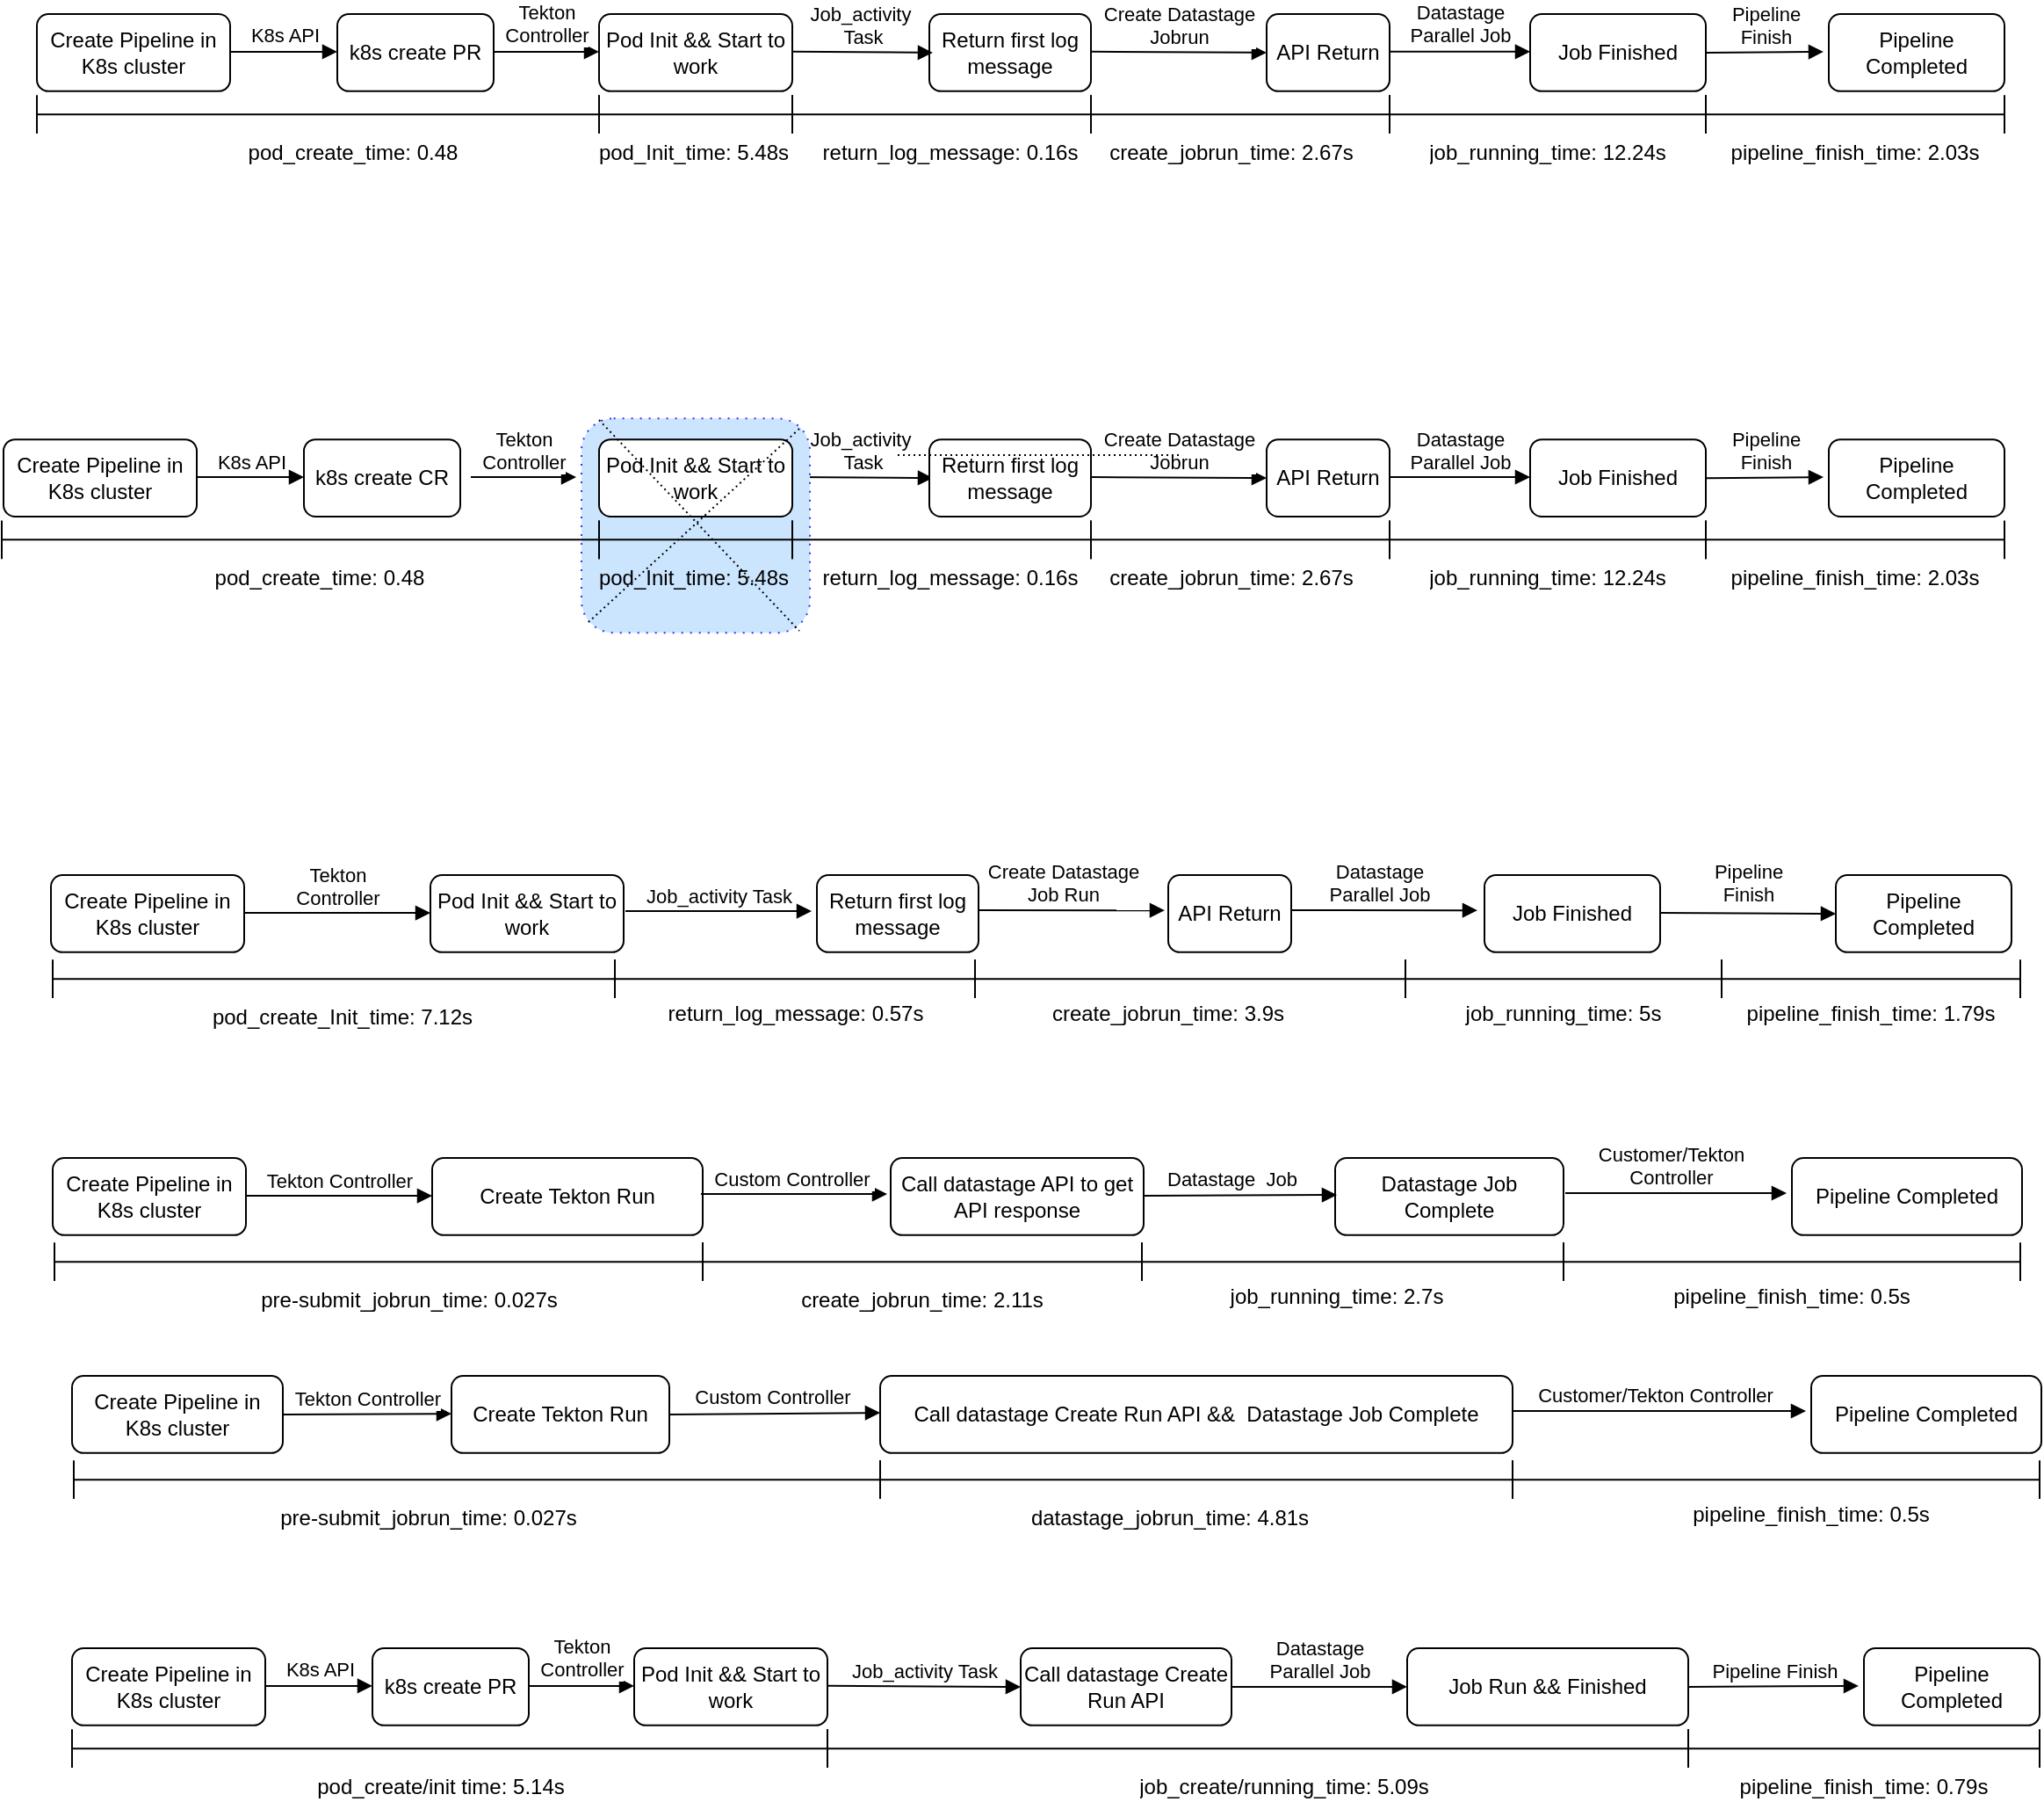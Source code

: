 <mxfile version="14.5.3" type="github">
  <diagram id="yO9rxZS0QujHqkD119FA" name="Page-1">
    <mxGraphModel dx="1232" dy="513" grid="1" gridSize="10" guides="1" tooltips="1" connect="1" arrows="1" fold="1" page="1" pageScale="1" pageWidth="850" pageHeight="1100" math="0" shadow="0">
      <root>
        <mxCell id="0" />
        <mxCell id="1" parent="0" />
        <UserObject label="" placeholders="1" id="Q3m1vbudKN13Dh4uj_BR-216">
          <mxCell style="text;html=1;strokeColor=none;fillColor=none;align=center;verticalAlign=middle;whiteSpace=wrap;overflow=hidden;movable=0;resizable=0;rotatable=0;deletable=0;editable=0;connectable=0;container=1;" parent="1" vertex="1">
            <mxGeometry x="164" y="266.098" width="160" height="20" as="geometry">
              <mxRectangle x="164" y="266.098" width="150" height="20" as="alternateBounds" />
            </mxGeometry>
          </mxCell>
        </UserObject>
        <UserObject label="" placeholders="1" id="Q3m1vbudKN13Dh4uj_BR-256">
          <mxCell style="text;html=1;strokeColor=none;fillColor=none;align=center;verticalAlign=middle;whiteSpace=wrap;overflow=hidden;movable=0;resizable=0;rotatable=0;deletable=0;editable=0;connectable=0;container=1;" parent="1" vertex="1" collapsed="1">
            <mxGeometry x="174" y="276.098" width="150" height="20" as="geometry">
              <mxRectangle x="174" y="276.098" width="160" height="20" as="alternateBounds" />
            </mxGeometry>
          </mxCell>
        </UserObject>
        <mxCell id="Q3m1vbudKN13Dh4uj_BR-260" value="" style="group" parent="1" vertex="1" connectable="0">
          <mxGeometry x="30" y="90" width="1120" height="90" as="geometry" />
        </mxCell>
        <mxCell id="Q3m1vbudKN13Dh4uj_BR-1" value="Create Pipeline in K8s cluster" style="rounded=1;whiteSpace=wrap;html=1;container=0;" parent="Q3m1vbudKN13Dh4uj_BR-260" vertex="1">
          <mxGeometry width="110" height="43.902" as="geometry" />
        </mxCell>
        <mxCell id="Q3m1vbudKN13Dh4uj_BR-3" value="Return first log message" style="rounded=1;whiteSpace=wrap;html=1;container=0;" parent="Q3m1vbudKN13Dh4uj_BR-260" vertex="1">
          <mxGeometry x="508" width="92" height="43.902" as="geometry" />
        </mxCell>
        <mxCell id="Q3m1vbudKN13Dh4uj_BR-4" value="Pod Init &amp;amp;&amp;amp; Start to work" style="rounded=1;whiteSpace=wrap;html=1;container=0;" parent="Q3m1vbudKN13Dh4uj_BR-260" vertex="1">
          <mxGeometry x="320" width="110" height="43.9" as="geometry" />
        </mxCell>
        <mxCell id="Q3m1vbudKN13Dh4uj_BR-5" value="k8s create PR" style="rounded=1;whiteSpace=wrap;html=1;container=0;" parent="Q3m1vbudKN13Dh4uj_BR-260" vertex="1">
          <mxGeometry x="171" width="89" height="43.902" as="geometry" />
        </mxCell>
        <mxCell id="Q3m1vbudKN13Dh4uj_BR-23" value="API Return" style="rounded=1;whiteSpace=wrap;html=1;container=0;" parent="Q3m1vbudKN13Dh4uj_BR-260" vertex="1">
          <mxGeometry x="700" width="70" height="43.902" as="geometry" />
        </mxCell>
        <mxCell id="Q3m1vbudKN13Dh4uj_BR-205" value="Job Finished" style="rounded=1;whiteSpace=wrap;html=1;container=0;" parent="Q3m1vbudKN13Dh4uj_BR-260" vertex="1">
          <mxGeometry x="850" width="100" height="43.9" as="geometry" />
        </mxCell>
        <mxCell id="Q3m1vbudKN13Dh4uj_BR-237" value="K8s API" style="html=1;verticalAlign=bottom;endArrow=block;" parent="Q3m1vbudKN13Dh4uj_BR-260" edge="1">
          <mxGeometry y="0.6" width="80" as="geometry">
            <mxPoint x="110" y="21.454" as="sourcePoint" />
            <mxPoint x="171" y="21.454" as="targetPoint" />
          </mxGeometry>
        </mxCell>
        <mxCell id="Q3m1vbudKN13Dh4uj_BR-238" value="&lt;div&gt;Tekton &lt;br&gt;&lt;/div&gt;&lt;div&gt;Controller&lt;/div&gt;" style="html=1;verticalAlign=bottom;endArrow=block;" parent="Q3m1vbudKN13Dh4uj_BR-260" edge="1">
          <mxGeometry y="-0.5" width="80" as="geometry">
            <mxPoint x="260" y="21.451" as="sourcePoint" />
            <mxPoint x="320" y="21.451" as="targetPoint" />
          </mxGeometry>
        </mxCell>
        <mxCell id="Q3m1vbudKN13Dh4uj_BR-239" value="&lt;div&gt;Datastage &lt;br&gt;&lt;/div&gt;&lt;div&gt;Parallel Job&lt;br&gt;&lt;/div&gt;" style="html=1;verticalAlign=bottom;endArrow=block;" parent="Q3m1vbudKN13Dh4uj_BR-260" edge="1">
          <mxGeometry x="30" width="80" as="geometry">
            <mxPoint x="770" y="21.402" as="sourcePoint" />
            <mxPoint x="850" y="21.402" as="targetPoint" />
          </mxGeometry>
        </mxCell>
        <mxCell id="Q3m1vbudKN13Dh4uj_BR-240" value="&lt;div&gt;Create Datastage&lt;/div&gt;&lt;div&gt;Jobrun&lt;br&gt;&lt;/div&gt;" style="html=1;verticalAlign=bottom;endArrow=block;entryX=0;entryY=0.5;entryDx=0;entryDy=0;" parent="Q3m1vbudKN13Dh4uj_BR-260" target="Q3m1vbudKN13Dh4uj_BR-23" edge="1">
          <mxGeometry x="30" width="80" as="geometry">
            <mxPoint x="600" y="21.402" as="sourcePoint" />
            <mxPoint x="690" y="21.402" as="targetPoint" />
          </mxGeometry>
        </mxCell>
        <mxCell id="Q3m1vbudKN13Dh4uj_BR-241" value="&lt;div&gt;Job_activity&amp;nbsp; &lt;br&gt;&lt;/div&gt;&lt;div&gt;Task&lt;/div&gt;" style="html=1;verticalAlign=bottom;endArrow=block;" parent="Q3m1vbudKN13Dh4uj_BR-260" edge="1">
          <mxGeometry x="30" width="80" as="geometry">
            <mxPoint x="430" y="21.402" as="sourcePoint" />
            <mxPoint x="510" y="21.951" as="targetPoint" />
          </mxGeometry>
        </mxCell>
        <mxCell id="Q3m1vbudKN13Dh4uj_BR-250" value="Pipeline Completed" style="rounded=1;whiteSpace=wrap;html=1;container=0;" parent="Q3m1vbudKN13Dh4uj_BR-260" vertex="1">
          <mxGeometry x="1020" width="100" height="43.9" as="geometry" />
        </mxCell>
        <mxCell id="Q3m1vbudKN13Dh4uj_BR-251" value="" style="shape=crossbar;whiteSpace=wrap;html=1;rounded=1;container=0;" parent="Q3m1vbudKN13Dh4uj_BR-260" vertex="1">
          <mxGeometry x="950" y="46.1" width="170" height="21.95" as="geometry" />
        </mxCell>
        <mxCell id="Q3m1vbudKN13Dh4uj_BR-252" value="&lt;div&gt;Pipeline &lt;br&gt;&lt;/div&gt;&lt;div&gt;Finish&lt;/div&gt;" style="html=1;verticalAlign=bottom;endArrow=block;" parent="Q3m1vbudKN13Dh4uj_BR-260" edge="1">
          <mxGeometry x="-80" y="0.05" width="80" as="geometry">
            <mxPoint x="950" y="22.001" as="sourcePoint" />
            <mxPoint x="1017" y="21.452" as="targetPoint" />
          </mxGeometry>
        </mxCell>
        <UserObject label="pipeline_finish_time: 2.03s" placeholders="1" id="Q3m1vbudKN13Dh4uj_BR-253">
          <mxCell style="text;html=1;strokeColor=none;fillColor=none;align=center;verticalAlign=middle;whiteSpace=wrap;overflow=hidden;container=0;" parent="Q3m1vbudKN13Dh4uj_BR-260" vertex="1">
            <mxGeometry x="950" y="68.05" width="170" height="21.95" as="geometry" />
          </mxCell>
        </UserObject>
        <UserObject label="return_log_message: 0.16s" placeholders="1" id="Q3m1vbudKN13Dh4uj_BR-218">
          <mxCell style="text;html=1;strokeColor=none;fillColor=none;align=center;verticalAlign=middle;whiteSpace=wrap;overflow=hidden;container=0;" parent="Q3m1vbudKN13Dh4uj_BR-260" vertex="1">
            <mxGeometry x="440" y="68.049" width="160" height="21.951" as="geometry" />
          </mxCell>
        </UserObject>
        <UserObject label="create_jobrun_time: 2.67s" placeholders="1" id="Q3m1vbudKN13Dh4uj_BR-220">
          <mxCell style="text;html=1;strokeColor=none;fillColor=none;align=center;verticalAlign=middle;whiteSpace=wrap;overflow=hidden;container=0;" parent="Q3m1vbudKN13Dh4uj_BR-260" vertex="1">
            <mxGeometry x="600" y="68.049" width="160" height="21.951" as="geometry" />
          </mxCell>
        </UserObject>
        <UserObject label="job_running_time: 12.24s" placeholders="1" id="Q3m1vbudKN13Dh4uj_BR-222">
          <mxCell style="text;html=1;strokeColor=none;fillColor=none;align=center;verticalAlign=middle;whiteSpace=wrap;overflow=hidden;container=0;" parent="Q3m1vbudKN13Dh4uj_BR-260" vertex="1">
            <mxGeometry x="780" y="68.049" width="160" height="21.951" as="geometry" />
          </mxCell>
        </UserObject>
        <mxCell id="Q3m1vbudKN13Dh4uj_BR-226" value="" style="shape=crossbar;whiteSpace=wrap;html=1;rounded=1;container=0;" parent="Q3m1vbudKN13Dh4uj_BR-260" vertex="1">
          <mxGeometry y="46.1" width="320" height="21.95" as="geometry" />
        </mxCell>
        <mxCell id="Q3m1vbudKN13Dh4uj_BR-228" value="" style="shape=crossbar;whiteSpace=wrap;html=1;rounded=1;container=0;" parent="Q3m1vbudKN13Dh4uj_BR-260" vertex="1">
          <mxGeometry x="430" y="46.098" width="170" height="21.951" as="geometry" />
        </mxCell>
        <mxCell id="Q3m1vbudKN13Dh4uj_BR-229" value="" style="shape=crossbar;whiteSpace=wrap;html=1;rounded=1;container=0;" parent="Q3m1vbudKN13Dh4uj_BR-260" vertex="1">
          <mxGeometry x="600" y="46.098" width="170" height="21.951" as="geometry" />
        </mxCell>
        <mxCell id="Q3m1vbudKN13Dh4uj_BR-230" value="" style="shape=crossbar;whiteSpace=wrap;html=1;rounded=1;container=0;" parent="Q3m1vbudKN13Dh4uj_BR-260" vertex="1">
          <mxGeometry x="770" y="46.1" width="180" height="21.95" as="geometry" />
        </mxCell>
        <mxCell id="Q3m1vbudKN13Dh4uj_BR-247" value="" style="shape=crossbar;whiteSpace=wrap;html=1;rounded=1;container=0;" parent="Q3m1vbudKN13Dh4uj_BR-260" vertex="1">
          <mxGeometry x="320" y="46.1" width="110" height="21.95" as="geometry" />
        </mxCell>
        <UserObject label="pod_Init_time: 5.48s " placeholders="1" id="Q3m1vbudKN13Dh4uj_BR-249">
          <mxCell style="text;html=1;strokeColor=none;fillColor=none;align=center;verticalAlign=middle;whiteSpace=wrap;overflow=hidden;container=0;" parent="Q3m1vbudKN13Dh4uj_BR-260" vertex="1">
            <mxGeometry x="294" y="68.049" width="160" height="21.951" as="geometry" />
          </mxCell>
        </UserObject>
        <UserObject label="pod_create_time: 0.48" placeholders="1" id="Q3m1vbudKN13Dh4uj_BR-257">
          <mxCell style="text;html=1;strokeColor=none;fillColor=none;align=center;verticalAlign=middle;whiteSpace=wrap;overflow=hidden;container=0;" parent="Q3m1vbudKN13Dh4uj_BR-260" vertex="1">
            <mxGeometry x="100" y="68.049" width="160" height="21.951" as="geometry" />
          </mxCell>
        </UserObject>
        <mxCell id="YouJIXl2ew_woKFWisE6-27" value="" style="group" parent="1" vertex="1" connectable="0">
          <mxGeometry x="38" y="580" width="1121" height="92" as="geometry" />
        </mxCell>
        <mxCell id="YouJIXl2ew_woKFWisE6-1" value="Create Pipeline in K8s cluster" style="rounded=1;whiteSpace=wrap;html=1;container=0;" parent="YouJIXl2ew_woKFWisE6-27" vertex="1">
          <mxGeometry width="110" height="43.902" as="geometry" />
        </mxCell>
        <mxCell id="YouJIXl2ew_woKFWisE6-2" value="Pod Init &amp;amp;&amp;amp; Start to work" style="rounded=1;whiteSpace=wrap;html=1;container=0;" parent="YouJIXl2ew_woKFWisE6-27" vertex="1">
          <mxGeometry x="216" width="110" height="43.9" as="geometry" />
        </mxCell>
        <mxCell id="YouJIXl2ew_woKFWisE6-3" value="Return first log message" style="rounded=1;whiteSpace=wrap;html=1;container=0;" parent="YouJIXl2ew_woKFWisE6-27" vertex="1">
          <mxGeometry x="436" width="92" height="43.902" as="geometry" />
        </mxCell>
        <mxCell id="YouJIXl2ew_woKFWisE6-4" value="API Return" style="rounded=1;whiteSpace=wrap;html=1;container=0;" parent="YouJIXl2ew_woKFWisE6-27" vertex="1">
          <mxGeometry x="636" width="70" height="43.902" as="geometry" />
        </mxCell>
        <mxCell id="YouJIXl2ew_woKFWisE6-5" value="Job Finished" style="rounded=1;whiteSpace=wrap;html=1;container=0;" parent="YouJIXl2ew_woKFWisE6-27" vertex="1">
          <mxGeometry x="816" width="100" height="43.9" as="geometry" />
        </mxCell>
        <mxCell id="YouJIXl2ew_woKFWisE6-6" value="Pipeline Completed" style="rounded=1;whiteSpace=wrap;html=1;container=0;" parent="YouJIXl2ew_woKFWisE6-27" vertex="1">
          <mxGeometry x="1016" width="100" height="43.9" as="geometry" />
        </mxCell>
        <mxCell id="YouJIXl2ew_woKFWisE6-7" value="&lt;div&gt;Tekton &lt;br&gt;&lt;/div&gt;&lt;div&gt;Controller&lt;/div&gt;" style="html=1;verticalAlign=bottom;endArrow=block;" parent="YouJIXl2ew_woKFWisE6-27" edge="1">
          <mxGeometry x="-180" y="-90.5" width="80" as="geometry">
            <mxPoint x="110" y="21.451" as="sourcePoint" />
            <mxPoint x="216" y="21.55" as="targetPoint" />
          </mxGeometry>
        </mxCell>
        <mxCell id="YouJIXl2ew_woKFWisE6-8" value="Job_activity Task" style="html=1;verticalAlign=bottom;endArrow=block;" parent="YouJIXl2ew_woKFWisE6-27" edge="1">
          <mxGeometry x="37" y="-91.5" width="80" as="geometry">
            <mxPoint x="327" y="20.451" as="sourcePoint" />
            <mxPoint x="433" y="20.55" as="targetPoint" />
          </mxGeometry>
        </mxCell>
        <mxCell id="YouJIXl2ew_woKFWisE6-9" value="&lt;div&gt;Create Datastage &lt;br&gt;&lt;/div&gt;&lt;div&gt;Job Run&lt;/div&gt;" style="html=1;verticalAlign=bottom;endArrow=block;" parent="YouJIXl2ew_woKFWisE6-27" edge="1">
          <mxGeometry x="-54" y="-340" width="80" as="geometry">
            <mxPoint x="528" y="20.001" as="sourcePoint" />
            <mxPoint x="634" y="20.1" as="targetPoint" />
            <mxPoint x="-5" as="offset" />
          </mxGeometry>
        </mxCell>
        <mxCell id="YouJIXl2ew_woKFWisE6-10" value="&lt;div&gt;Datastage &lt;br&gt;&lt;/div&gt;&lt;div&gt;Parallel Job&lt;/div&gt;" style="html=1;verticalAlign=bottom;endArrow=block;" parent="YouJIXl2ew_woKFWisE6-27" edge="1">
          <mxGeometry x="-54" y="-340" width="80" as="geometry">
            <mxPoint x="706" y="20.001" as="sourcePoint" />
            <mxPoint x="812" y="20.1" as="targetPoint" />
            <mxPoint x="-3" as="offset" />
          </mxGeometry>
        </mxCell>
        <mxCell id="YouJIXl2ew_woKFWisE6-12" value="&lt;div&gt;Pipeline&lt;/div&gt;&lt;div&gt;Finish&lt;br&gt;&lt;/div&gt;" style="html=1;verticalAlign=bottom;endArrow=block;" parent="YouJIXl2ew_woKFWisE6-27" edge="1">
          <mxGeometry x="-54" y="-340" width="80" as="geometry">
            <mxPoint x="916" y="21.451" as="sourcePoint" />
            <mxPoint x="1016" y="22" as="targetPoint" />
            <mxPoint y="-2" as="offset" />
            <Array as="points" />
          </mxGeometry>
        </mxCell>
        <UserObject label="pipeline_finish_time: 1.79s" placeholders="1" id="YouJIXl2ew_woKFWisE6-13">
          <mxCell style="text;html=1;strokeColor=none;fillColor=none;align=center;verticalAlign=middle;whiteSpace=wrap;overflow=hidden;container=0;" parent="YouJIXl2ew_woKFWisE6-27" vertex="1">
            <mxGeometry x="951" y="68.05" width="170" height="21.95" as="geometry" />
          </mxCell>
        </UserObject>
        <UserObject label="return_log_message: 0.57s" placeholders="1" id="YouJIXl2ew_woKFWisE6-14">
          <mxCell style="text;html=1;strokeColor=none;fillColor=none;align=center;verticalAlign=middle;whiteSpace=wrap;overflow=hidden;container=0;" parent="YouJIXl2ew_woKFWisE6-27" vertex="1">
            <mxGeometry x="343.5" y="68.049" width="160" height="21.951" as="geometry" />
          </mxCell>
        </UserObject>
        <UserObject label="create_jobrun_time: 3.9s" placeholders="1" id="YouJIXl2ew_woKFWisE6-15">
          <mxCell style="text;html=1;strokeColor=none;fillColor=none;align=center;verticalAlign=middle;whiteSpace=wrap;overflow=hidden;container=0;" parent="YouJIXl2ew_woKFWisE6-27" vertex="1">
            <mxGeometry x="556" y="68.049" width="160" height="21.951" as="geometry" />
          </mxCell>
        </UserObject>
        <UserObject label="job_running_time: 5s" placeholders="1" id="YouJIXl2ew_woKFWisE6-16">
          <mxCell style="text;html=1;strokeColor=none;fillColor=none;align=center;verticalAlign=middle;whiteSpace=wrap;overflow=hidden;container=0;" parent="YouJIXl2ew_woKFWisE6-27" vertex="1">
            <mxGeometry x="781" y="68.049" width="160" height="21.951" as="geometry" />
          </mxCell>
        </UserObject>
        <UserObject label="pod_create_Init_time: 7.12s " placeholders="1" id="YouJIXl2ew_woKFWisE6-17">
          <mxCell style="text;html=1;strokeColor=none;fillColor=none;align=center;verticalAlign=middle;whiteSpace=wrap;overflow=hidden;container=0;" parent="YouJIXl2ew_woKFWisE6-27" vertex="1">
            <mxGeometry x="86" y="70.049" width="160" height="21.951" as="geometry" />
          </mxCell>
        </UserObject>
        <mxCell id="YouJIXl2ew_woKFWisE6-19" value="" style="shape=crossbar;whiteSpace=wrap;html=1;rounded=1;container=0;" parent="YouJIXl2ew_woKFWisE6-27" vertex="1">
          <mxGeometry x="951" y="48.1" width="170" height="21.95" as="geometry" />
        </mxCell>
        <mxCell id="YouJIXl2ew_woKFWisE6-20" value="" style="shape=crossbar;whiteSpace=wrap;html=1;rounded=1;container=0;" parent="YouJIXl2ew_woKFWisE6-27" vertex="1">
          <mxGeometry x="1" y="48.1" width="320" height="21.95" as="geometry" />
        </mxCell>
        <mxCell id="YouJIXl2ew_woKFWisE6-22" value="" style="shape=crossbar;whiteSpace=wrap;html=1;rounded=1;container=0;" parent="YouJIXl2ew_woKFWisE6-27" vertex="1">
          <mxGeometry x="526" y="48.1" width="245" height="21.95" as="geometry" />
        </mxCell>
        <mxCell id="YouJIXl2ew_woKFWisE6-23" value="" style="shape=crossbar;whiteSpace=wrap;html=1;rounded=1;container=0;" parent="YouJIXl2ew_woKFWisE6-27" vertex="1">
          <mxGeometry x="771" y="48.1" width="180" height="21.95" as="geometry" />
        </mxCell>
        <mxCell id="YouJIXl2ew_woKFWisE6-26" value="" style="shape=crossbar;whiteSpace=wrap;html=1;rounded=1;container=0;" parent="YouJIXl2ew_woKFWisE6-27" vertex="1">
          <mxGeometry x="321" y="48.1" width="205" height="21.95" as="geometry" />
        </mxCell>
        <mxCell id="YouJIXl2ew_woKFWisE6-28" value="" style="group" parent="1" vertex="1" connectable="0">
          <mxGeometry x="39" y="741" width="1121" height="92" as="geometry" />
        </mxCell>
        <mxCell id="YouJIXl2ew_woKFWisE6-29" value="Create Pipeline in K8s cluster" style="rounded=1;whiteSpace=wrap;html=1;container=0;" parent="YouJIXl2ew_woKFWisE6-28" vertex="1">
          <mxGeometry width="110" height="43.902" as="geometry" />
        </mxCell>
        <mxCell id="YouJIXl2ew_woKFWisE6-30" value="Create Tekton Run" style="rounded=1;whiteSpace=wrap;html=1;container=0;" parent="YouJIXl2ew_woKFWisE6-28" vertex="1">
          <mxGeometry x="216" width="154" height="43.9" as="geometry" />
        </mxCell>
        <mxCell id="YouJIXl2ew_woKFWisE6-31" value="Call datastage API to get API response" style="rounded=1;whiteSpace=wrap;html=1;container=0;" parent="YouJIXl2ew_woKFWisE6-28" vertex="1">
          <mxGeometry x="477" width="144" height="43.9" as="geometry" />
        </mxCell>
        <mxCell id="YouJIXl2ew_woKFWisE6-32" value="Datastage Job Complete" style="rounded=1;whiteSpace=wrap;html=1;container=0;" parent="YouJIXl2ew_woKFWisE6-28" vertex="1">
          <mxGeometry x="730" width="130" height="43.9" as="geometry" />
        </mxCell>
        <mxCell id="YouJIXl2ew_woKFWisE6-34" value="Pipeline Completed" style="rounded=1;whiteSpace=wrap;html=1;container=0;" parent="YouJIXl2ew_woKFWisE6-28" vertex="1">
          <mxGeometry x="990" width="131" height="43.9" as="geometry" />
        </mxCell>
        <mxCell id="YouJIXl2ew_woKFWisE6-35" value="&lt;div&gt;Tekton Controller&lt;/div&gt;" style="html=1;verticalAlign=bottom;endArrow=block;" parent="YouJIXl2ew_woKFWisE6-28" edge="1">
          <mxGeometry x="-180" y="-90.5" width="80" as="geometry">
            <mxPoint x="110" y="21.451" as="sourcePoint" />
            <mxPoint x="216" y="21.55" as="targetPoint" />
          </mxGeometry>
        </mxCell>
        <mxCell id="YouJIXl2ew_woKFWisE6-36" value="Custom Controller&amp;nbsp; " style="html=1;verticalAlign=bottom;endArrow=block;" parent="YouJIXl2ew_woKFWisE6-28" edge="1">
          <mxGeometry x="79" y="-91.5" width="80" as="geometry">
            <mxPoint x="369" y="20.451" as="sourcePoint" />
            <mxPoint x="475" y="20.55" as="targetPoint" />
          </mxGeometry>
        </mxCell>
        <mxCell id="YouJIXl2ew_woKFWisE6-37" value="Datastage&amp;nbsp; Job" style="html=1;verticalAlign=bottom;endArrow=block;" parent="YouJIXl2ew_woKFWisE6-28" edge="1">
          <mxGeometry x="-4" y="-338.55" width="80" as="geometry">
            <mxPoint x="621" y="21.45" as="sourcePoint" />
            <mxPoint x="731" y="21" as="targetPoint" />
            <mxPoint x="-5" as="offset" />
          </mxGeometry>
        </mxCell>
        <mxCell id="YouJIXl2ew_woKFWisE6-38" value="&lt;div&gt;Customer/Tekton &lt;br&gt;&lt;/div&gt;&lt;div&gt;Controller&lt;/div&gt;" style="html=1;verticalAlign=bottom;endArrow=block;" parent="YouJIXl2ew_woKFWisE6-28" edge="1">
          <mxGeometry x="68" y="-340" width="80" as="geometry">
            <mxPoint x="861" y="20" as="sourcePoint" />
            <mxPoint x="987" y="20" as="targetPoint" />
            <mxPoint x="-3" as="offset" />
          </mxGeometry>
        </mxCell>
        <UserObject label="pipeline_finish_time: 0.5s" placeholders="1" id="YouJIXl2ew_woKFWisE6-40">
          <mxCell style="text;html=1;strokeColor=none;fillColor=none;align=center;verticalAlign=middle;whiteSpace=wrap;overflow=hidden;container=0;" parent="YouJIXl2ew_woKFWisE6-28" vertex="1">
            <mxGeometry x="905" y="68.05" width="170" height="21.95" as="geometry" />
          </mxCell>
        </UserObject>
        <UserObject label="create_jobrun_time: 2.11s" placeholders="1" id="YouJIXl2ew_woKFWisE6-41">
          <mxCell style="text;html=1;strokeColor=none;fillColor=none;align=center;verticalAlign=middle;whiteSpace=wrap;overflow=hidden;container=0;" parent="YouJIXl2ew_woKFWisE6-28" vertex="1">
            <mxGeometry x="415" y="70.049" width="160" height="21.951" as="geometry" />
          </mxCell>
        </UserObject>
        <UserObject label="job_running_time: 2.7s" placeholders="1" id="YouJIXl2ew_woKFWisE6-42">
          <mxCell style="text;html=1;strokeColor=none;fillColor=none;align=center;verticalAlign=middle;whiteSpace=wrap;overflow=hidden;container=0;" parent="YouJIXl2ew_woKFWisE6-28" vertex="1">
            <mxGeometry x="651" y="68.049" width="160" height="21.951" as="geometry" />
          </mxCell>
        </UserObject>
        <UserObject label="pre-submit_jobrun_time: 0.027s " placeholders="1" id="YouJIXl2ew_woKFWisE6-44">
          <mxCell style="text;html=1;strokeColor=none;fillColor=none;align=center;verticalAlign=middle;whiteSpace=wrap;overflow=hidden;container=0;" parent="YouJIXl2ew_woKFWisE6-28" vertex="1">
            <mxGeometry x="111" y="70.05" width="184" height="21.95" as="geometry" />
          </mxCell>
        </UserObject>
        <mxCell id="YouJIXl2ew_woKFWisE6-46" value="" style="shape=crossbar;whiteSpace=wrap;html=1;rounded=1;container=0;" parent="YouJIXl2ew_woKFWisE6-28" vertex="1">
          <mxGeometry x="1" y="48.1" width="369" height="21.95" as="geometry" />
        </mxCell>
        <mxCell id="YouJIXl2ew_woKFWisE6-47" value="" style="shape=crossbar;whiteSpace=wrap;html=1;rounded=1;container=0;" parent="YouJIXl2ew_woKFWisE6-28" vertex="1">
          <mxGeometry x="620" y="48.1" width="240" height="21.95" as="geometry" />
        </mxCell>
        <mxCell id="YouJIXl2ew_woKFWisE6-48" value="" style="shape=crossbar;whiteSpace=wrap;html=1;rounded=1;container=0;" parent="YouJIXl2ew_woKFWisE6-28" vertex="1">
          <mxGeometry x="860" y="48.1" width="260" height="21.95" as="geometry" />
        </mxCell>
        <mxCell id="YouJIXl2ew_woKFWisE6-49" value="" style="shape=crossbar;whiteSpace=wrap;html=1;rounded=1;container=0;" parent="YouJIXl2ew_woKFWisE6-28" vertex="1">
          <mxGeometry x="370" y="48.1" width="250" height="21.95" as="geometry" />
        </mxCell>
        <mxCell id="YouJIXl2ew_woKFWisE6-50" value="" style="group" parent="1" vertex="1" connectable="0">
          <mxGeometry x="30" y="332.1" width="1120" height="110" as="geometry" />
        </mxCell>
        <mxCell id="YouJIXl2ew_woKFWisE6-61" value="&lt;div&gt;Job_activity&amp;nbsp; &lt;br&gt;&lt;/div&gt;&lt;div&gt;Task&lt;/div&gt;" style="html=1;verticalAlign=bottom;endArrow=block;" parent="YouJIXl2ew_woKFWisE6-50" edge="1">
          <mxGeometry x="30" width="80" as="geometry">
            <mxPoint x="430" y="21.402" as="sourcePoint" />
            <mxPoint x="510" y="21.951" as="targetPoint" />
          </mxGeometry>
        </mxCell>
        <mxCell id="YouJIXl2ew_woKFWisE6-58" value="&lt;div&gt;Tekton &lt;br&gt;&lt;/div&gt;&lt;div&gt;Controller&lt;/div&gt;" style="html=1;verticalAlign=bottom;endArrow=block;" parent="YouJIXl2ew_woKFWisE6-50" edge="1">
          <mxGeometry x="-13" y="-0.5" width="80" as="geometry">
            <mxPoint x="247" y="21.451" as="sourcePoint" />
            <mxPoint x="307" y="21.451" as="targetPoint" />
          </mxGeometry>
        </mxCell>
        <mxCell id="YouJIXl2ew_woKFWisE6-76" value="" style="shape=ext;rounded=1;html=1;whiteSpace=wrap;fillColor=#CCE5FF;strokeColor=#3333FF;dashed=1;dashPattern=1 4;" parent="YouJIXl2ew_woKFWisE6-50" vertex="1">
          <mxGeometry x="310" y="-11.95" width="130" height="121.95" as="geometry" />
        </mxCell>
        <mxCell id="YouJIXl2ew_woKFWisE6-51" value="Create Pipeline in K8s cluster" style="rounded=1;whiteSpace=wrap;html=1;container=0;" parent="YouJIXl2ew_woKFWisE6-50" vertex="1">
          <mxGeometry x="-19" width="110" height="43.902" as="geometry" />
        </mxCell>
        <mxCell id="YouJIXl2ew_woKFWisE6-52" value="Return first log message" style="rounded=1;whiteSpace=wrap;html=1;container=0;" parent="YouJIXl2ew_woKFWisE6-50" vertex="1">
          <mxGeometry x="508" width="92" height="43.902" as="geometry" />
        </mxCell>
        <mxCell id="YouJIXl2ew_woKFWisE6-53" value="Pod Init &amp;amp;&amp;amp; Start to work" style="rounded=1;whiteSpace=wrap;html=1;container=0;" parent="YouJIXl2ew_woKFWisE6-50" vertex="1">
          <mxGeometry x="320" width="110" height="43.9" as="geometry" />
        </mxCell>
        <mxCell id="YouJIXl2ew_woKFWisE6-54" value="k8s create CR" style="rounded=1;whiteSpace=wrap;html=1;container=0;" parent="YouJIXl2ew_woKFWisE6-50" vertex="1">
          <mxGeometry x="152" width="89" height="43.902" as="geometry" />
        </mxCell>
        <mxCell id="YouJIXl2ew_woKFWisE6-55" value="API Return" style="rounded=1;whiteSpace=wrap;html=1;container=0;" parent="YouJIXl2ew_woKFWisE6-50" vertex="1">
          <mxGeometry x="700" width="70" height="43.902" as="geometry" />
        </mxCell>
        <mxCell id="YouJIXl2ew_woKFWisE6-56" value="Job Finished" style="rounded=1;whiteSpace=wrap;html=1;container=0;" parent="YouJIXl2ew_woKFWisE6-50" vertex="1">
          <mxGeometry x="850" width="100" height="43.9" as="geometry" />
        </mxCell>
        <mxCell id="YouJIXl2ew_woKFWisE6-57" value="K8s API" style="html=1;verticalAlign=bottom;endArrow=block;" parent="YouJIXl2ew_woKFWisE6-50" edge="1">
          <mxGeometry x="-19" y="0.6" width="80" as="geometry">
            <mxPoint x="91" y="21.454" as="sourcePoint" />
            <mxPoint x="152" y="21.454" as="targetPoint" />
          </mxGeometry>
        </mxCell>
        <mxCell id="YouJIXl2ew_woKFWisE6-59" value="&lt;div&gt;Datastage &lt;br&gt;&lt;/div&gt;&lt;div&gt;Parallel Job&lt;br&gt;&lt;/div&gt;" style="html=1;verticalAlign=bottom;endArrow=block;" parent="YouJIXl2ew_woKFWisE6-50" edge="1">
          <mxGeometry x="30" width="80" as="geometry">
            <mxPoint x="770" y="21.402" as="sourcePoint" />
            <mxPoint x="850" y="21.402" as="targetPoint" />
          </mxGeometry>
        </mxCell>
        <mxCell id="YouJIXl2ew_woKFWisE6-60" value="&lt;div&gt;Create Datastage&lt;/div&gt;&lt;div&gt;Jobrun&lt;br&gt;&lt;/div&gt;" style="html=1;verticalAlign=bottom;endArrow=block;entryX=0;entryY=0.5;entryDx=0;entryDy=0;" parent="YouJIXl2ew_woKFWisE6-50" target="YouJIXl2ew_woKFWisE6-55" edge="1">
          <mxGeometry x="30" width="80" as="geometry">
            <mxPoint x="600" y="21.402" as="sourcePoint" />
            <mxPoint x="690" y="21.402" as="targetPoint" />
          </mxGeometry>
        </mxCell>
        <mxCell id="YouJIXl2ew_woKFWisE6-62" value="Pipeline Completed" style="rounded=1;whiteSpace=wrap;html=1;container=0;" parent="YouJIXl2ew_woKFWisE6-50" vertex="1">
          <mxGeometry x="1020" width="100" height="43.9" as="geometry" />
        </mxCell>
        <mxCell id="YouJIXl2ew_woKFWisE6-63" value="" style="shape=crossbar;whiteSpace=wrap;html=1;rounded=1;container=0;" parent="YouJIXl2ew_woKFWisE6-50" vertex="1">
          <mxGeometry x="950" y="46.1" width="170" height="21.95" as="geometry" />
        </mxCell>
        <mxCell id="YouJIXl2ew_woKFWisE6-64" value="&lt;div&gt;Pipeline &lt;br&gt;&lt;/div&gt;&lt;div&gt;Finish&lt;/div&gt;" style="html=1;verticalAlign=bottom;endArrow=block;" parent="YouJIXl2ew_woKFWisE6-50" edge="1">
          <mxGeometry x="-80" y="0.05" width="80" as="geometry">
            <mxPoint x="950" y="22.001" as="sourcePoint" />
            <mxPoint x="1017" y="21.452" as="targetPoint" />
          </mxGeometry>
        </mxCell>
        <UserObject label="pipeline_finish_time: 2.03s" placeholders="1" id="YouJIXl2ew_woKFWisE6-65">
          <mxCell style="text;html=1;strokeColor=none;fillColor=none;align=center;verticalAlign=middle;whiteSpace=wrap;overflow=hidden;container=0;" parent="YouJIXl2ew_woKFWisE6-50" vertex="1">
            <mxGeometry x="950" y="68.05" width="170" height="21.95" as="geometry" />
          </mxCell>
        </UserObject>
        <UserObject label="return_log_message: 0.16s" placeholders="1" id="YouJIXl2ew_woKFWisE6-66">
          <mxCell style="text;html=1;strokeColor=none;fillColor=none;align=center;verticalAlign=middle;whiteSpace=wrap;overflow=hidden;container=0;" parent="YouJIXl2ew_woKFWisE6-50" vertex="1">
            <mxGeometry x="440" y="68.049" width="160" height="21.951" as="geometry" />
          </mxCell>
        </UserObject>
        <UserObject label="create_jobrun_time: 2.67s" placeholders="1" id="YouJIXl2ew_woKFWisE6-67">
          <mxCell style="text;html=1;strokeColor=none;fillColor=none;align=center;verticalAlign=middle;whiteSpace=wrap;overflow=hidden;container=0;" parent="YouJIXl2ew_woKFWisE6-50" vertex="1">
            <mxGeometry x="600" y="68.049" width="160" height="21.951" as="geometry" />
          </mxCell>
        </UserObject>
        <UserObject label="job_running_time: 12.24s" placeholders="1" id="YouJIXl2ew_woKFWisE6-68">
          <mxCell style="text;html=1;strokeColor=none;fillColor=none;align=center;verticalAlign=middle;whiteSpace=wrap;overflow=hidden;container=0;" parent="YouJIXl2ew_woKFWisE6-50" vertex="1">
            <mxGeometry x="780" y="68.049" width="160" height="21.951" as="geometry" />
          </mxCell>
        </UserObject>
        <mxCell id="YouJIXl2ew_woKFWisE6-69" value="" style="shape=crossbar;whiteSpace=wrap;html=1;rounded=1;container=0;" parent="YouJIXl2ew_woKFWisE6-50" vertex="1">
          <mxGeometry x="-20" y="46.1" width="340" height="21.95" as="geometry" />
        </mxCell>
        <mxCell id="YouJIXl2ew_woKFWisE6-70" value="" style="shape=crossbar;whiteSpace=wrap;html=1;rounded=1;container=0;" parent="YouJIXl2ew_woKFWisE6-50" vertex="1">
          <mxGeometry x="430" y="46.098" width="170" height="21.951" as="geometry" />
        </mxCell>
        <mxCell id="YouJIXl2ew_woKFWisE6-71" value="" style="shape=crossbar;whiteSpace=wrap;html=1;rounded=1;container=0;" parent="YouJIXl2ew_woKFWisE6-50" vertex="1">
          <mxGeometry x="600" y="46.098" width="170" height="21.951" as="geometry" />
        </mxCell>
        <mxCell id="YouJIXl2ew_woKFWisE6-72" value="" style="shape=crossbar;whiteSpace=wrap;html=1;rounded=1;container=0;" parent="YouJIXl2ew_woKFWisE6-50" vertex="1">
          <mxGeometry x="770" y="46.1" width="180" height="21.95" as="geometry" />
        </mxCell>
        <mxCell id="YouJIXl2ew_woKFWisE6-73" value="" style="shape=crossbar;whiteSpace=wrap;html=1;rounded=1;container=0;" parent="YouJIXl2ew_woKFWisE6-50" vertex="1">
          <mxGeometry x="320" y="46.1" width="110" height="21.95" as="geometry" />
        </mxCell>
        <UserObject label="pod_Init_time: 5.48s " placeholders="1" id="YouJIXl2ew_woKFWisE6-74">
          <mxCell style="text;html=1;strokeColor=none;fillColor=none;align=center;verticalAlign=middle;whiteSpace=wrap;overflow=hidden;container=0;" parent="YouJIXl2ew_woKFWisE6-50" vertex="1">
            <mxGeometry x="294" y="68.049" width="160" height="21.951" as="geometry" />
          </mxCell>
        </UserObject>
        <UserObject label="pod_create_time: 0.48" placeholders="1" id="YouJIXl2ew_woKFWisE6-75">
          <mxCell style="text;html=1;strokeColor=none;fillColor=none;align=center;verticalAlign=middle;whiteSpace=wrap;overflow=hidden;container=0;" parent="YouJIXl2ew_woKFWisE6-50" vertex="1">
            <mxGeometry x="81" y="68.049" width="160" height="21.951" as="geometry" />
          </mxCell>
        </UserObject>
        <mxCell id="YouJIXl2ew_woKFWisE6-83" value="" style="endArrow=none;html=1;rounded=0;dashed=1;dashPattern=1 2;exitX=0.954;exitY=0.048;exitDx=0;exitDy=0;entryX=0.031;entryY=0.95;entryDx=0;entryDy=0;entryPerimeter=0;exitPerimeter=0;" parent="YouJIXl2ew_woKFWisE6-50" source="YouJIXl2ew_woKFWisE6-76" target="YouJIXl2ew_woKFWisE6-76" edge="1">
          <mxGeometry relative="1" as="geometry">
            <mxPoint x="490" y="8.9" as="sourcePoint" />
            <mxPoint x="320" y="98.9" as="targetPoint" />
          </mxGeometry>
        </mxCell>
        <mxCell id="YouJIXl2ew_woKFWisE6-85" value="" style="endArrow=none;html=1;rounded=0;dashed=1;dashPattern=1 2;entryX=0.954;entryY=0.991;entryDx=0;entryDy=0;entryPerimeter=0;" parent="YouJIXl2ew_woKFWisE6-50" target="YouJIXl2ew_woKFWisE6-76" edge="1">
          <mxGeometry relative="1" as="geometry">
            <mxPoint x="320" y="-11.1" as="sourcePoint" />
            <mxPoint x="324.03" y="113.902" as="targetPoint" />
          </mxGeometry>
        </mxCell>
        <mxCell id="YouJIXl2ew_woKFWisE6-77" value="" style="endArrow=none;html=1;rounded=0;dashed=1;dashPattern=1 2;" parent="1" edge="1">
          <mxGeometry relative="1" as="geometry">
            <mxPoint x="520" y="341" as="sourcePoint" />
            <mxPoint x="680" y="341" as="targetPoint" />
          </mxGeometry>
        </mxCell>
        <mxCell id="YouJIXl2ew_woKFWisE6-79" value="" style="endArrow=none;html=1;rounded=0;dashed=1;dashPattern=1 2;" parent="1" edge="1">
          <mxGeometry relative="1" as="geometry">
            <mxPoint x="520" y="341" as="sourcePoint" />
            <mxPoint x="680" y="341" as="targetPoint" />
          </mxGeometry>
        </mxCell>
        <mxCell id="YouJIXl2ew_woKFWisE6-81" value="" style="endArrow=none;html=1;rounded=0;dashed=1;dashPattern=1 2;" parent="1" edge="1">
          <mxGeometry relative="1" as="geometry">
            <mxPoint x="520" y="341" as="sourcePoint" />
            <mxPoint x="680" y="341" as="targetPoint" />
          </mxGeometry>
        </mxCell>
        <mxCell id="Iup4wpJGKg3ylM2RcD65-1" value="" style="group" parent="1" vertex="1" connectable="0">
          <mxGeometry x="50" y="865" width="1121" height="92" as="geometry" />
        </mxCell>
        <mxCell id="Iup4wpJGKg3ylM2RcD65-2" value="Create Pipeline in K8s cluster" style="rounded=1;whiteSpace=wrap;html=1;container=0;" parent="Iup4wpJGKg3ylM2RcD65-1" vertex="1">
          <mxGeometry width="120" height="43.9" as="geometry" />
        </mxCell>
        <mxCell id="Iup4wpJGKg3ylM2RcD65-3" value="Create Tekton Run" style="rounded=1;whiteSpace=wrap;html=1;container=0;" parent="Iup4wpJGKg3ylM2RcD65-1" vertex="1">
          <mxGeometry x="216" width="124" height="43.9" as="geometry" />
        </mxCell>
        <mxCell id="Iup4wpJGKg3ylM2RcD65-4" value="Call datastage Create Run API &amp;amp;&amp;amp;&amp;nbsp; Datastage Job Complete " style="rounded=1;whiteSpace=wrap;html=1;container=0;" parent="Iup4wpJGKg3ylM2RcD65-1" vertex="1">
          <mxGeometry x="460" width="360" height="43.9" as="geometry" />
        </mxCell>
        <mxCell id="Iup4wpJGKg3ylM2RcD65-6" value="Pipeline Completed" style="rounded=1;whiteSpace=wrap;html=1;container=0;" parent="Iup4wpJGKg3ylM2RcD65-1" vertex="1">
          <mxGeometry x="990" width="131" height="43.9" as="geometry" />
        </mxCell>
        <mxCell id="Iup4wpJGKg3ylM2RcD65-7" value="&lt;div&gt;Tekton Controller&lt;/div&gt;" style="html=1;verticalAlign=bottom;endArrow=block;exitX=1;exitY=0.5;exitDx=0;exitDy=0;" parent="Iup4wpJGKg3ylM2RcD65-1" source="Iup4wpJGKg3ylM2RcD65-2" edge="1">
          <mxGeometry x="-180" y="-90.5" width="80" as="geometry">
            <mxPoint x="130" y="22" as="sourcePoint" />
            <mxPoint x="216" y="21.55" as="targetPoint" />
          </mxGeometry>
        </mxCell>
        <mxCell id="Iup4wpJGKg3ylM2RcD65-8" value="Custom Controller&amp;nbsp; " style="html=1;verticalAlign=bottom;endArrow=block;exitX=1;exitY=0.5;exitDx=0;exitDy=0;" parent="Iup4wpJGKg3ylM2RcD65-1" source="Iup4wpJGKg3ylM2RcD65-3" edge="1">
          <mxGeometry x="79" y="-91.5" width="80" as="geometry">
            <mxPoint x="369" y="20.451" as="sourcePoint" />
            <mxPoint x="460" y="21" as="targetPoint" />
          </mxGeometry>
        </mxCell>
        <mxCell id="Iup4wpJGKg3ylM2RcD65-10" value="&lt;div&gt;Customer/Tekton Controller&lt;/div&gt;" style="html=1;verticalAlign=bottom;endArrow=block;" parent="Iup4wpJGKg3ylM2RcD65-1" edge="1">
          <mxGeometry x="68" y="-340" width="80" as="geometry">
            <mxPoint x="820" y="20" as="sourcePoint" />
            <mxPoint x="987" y="20" as="targetPoint" />
            <mxPoint x="-3" as="offset" />
          </mxGeometry>
        </mxCell>
        <UserObject label="pipeline_finish_time: 0.5s" placeholders="1" id="Iup4wpJGKg3ylM2RcD65-11">
          <mxCell style="text;html=1;strokeColor=none;fillColor=none;align=center;verticalAlign=middle;whiteSpace=wrap;overflow=hidden;container=0;" parent="Iup4wpJGKg3ylM2RcD65-1" vertex="1">
            <mxGeometry x="905" y="68.05" width="170" height="21.95" as="geometry" />
          </mxCell>
        </UserObject>
        <UserObject label="datastage_jobrun_time: 4.81s" placeholders="1" id="Iup4wpJGKg3ylM2RcD65-12">
          <mxCell style="text;html=1;strokeColor=none;fillColor=none;align=center;verticalAlign=middle;whiteSpace=wrap;overflow=hidden;container=0;" parent="Iup4wpJGKg3ylM2RcD65-1" vertex="1">
            <mxGeometry x="530" y="70.05" width="190" height="21.95" as="geometry" />
          </mxCell>
        </UserObject>
        <UserObject label="pre-submit_jobrun_time: 0.027s " placeholders="1" id="Iup4wpJGKg3ylM2RcD65-14">
          <mxCell style="text;html=1;strokeColor=none;fillColor=none;align=center;verticalAlign=middle;whiteSpace=wrap;overflow=hidden;container=0;" parent="Iup4wpJGKg3ylM2RcD65-1" vertex="1">
            <mxGeometry x="111" y="70.05" width="184" height="21.95" as="geometry" />
          </mxCell>
        </UserObject>
        <mxCell id="Iup4wpJGKg3ylM2RcD65-15" value="" style="shape=crossbar;whiteSpace=wrap;html=1;rounded=1;container=0;" parent="Iup4wpJGKg3ylM2RcD65-1" vertex="1">
          <mxGeometry x="1" y="48.1" width="459" height="21.95" as="geometry" />
        </mxCell>
        <mxCell id="Iup4wpJGKg3ylM2RcD65-16" value="" style="shape=crossbar;whiteSpace=wrap;html=1;rounded=1;container=0;" parent="Iup4wpJGKg3ylM2RcD65-1" vertex="1">
          <mxGeometry x="460" y="48.1" width="360" height="21.95" as="geometry" />
        </mxCell>
        <mxCell id="Iup4wpJGKg3ylM2RcD65-17" value="" style="shape=crossbar;whiteSpace=wrap;html=1;rounded=1;container=0;" parent="Iup4wpJGKg3ylM2RcD65-1" vertex="1">
          <mxGeometry x="820" y="48.1" width="300" height="21.95" as="geometry" />
        </mxCell>
        <mxCell id="58CB03ESVvraGdQvV3Id-1" value="" style="group" vertex="1" connectable="0" parent="1">
          <mxGeometry x="50" y="1020" width="1120" height="90" as="geometry" />
        </mxCell>
        <mxCell id="58CB03ESVvraGdQvV3Id-2" value="Create Pipeline in K8s cluster" style="rounded=1;whiteSpace=wrap;html=1;container=0;" vertex="1" parent="58CB03ESVvraGdQvV3Id-1">
          <mxGeometry width="110" height="43.902" as="geometry" />
        </mxCell>
        <mxCell id="58CB03ESVvraGdQvV3Id-3" value="Call datastage Create Run API" style="rounded=1;whiteSpace=wrap;html=1;container=0;" vertex="1" parent="58CB03ESVvraGdQvV3Id-1">
          <mxGeometry x="540" width="120" height="43.9" as="geometry" />
        </mxCell>
        <mxCell id="58CB03ESVvraGdQvV3Id-4" value="Pod Init &amp;amp;&amp;amp; Start to work" style="rounded=1;whiteSpace=wrap;html=1;container=0;" vertex="1" parent="58CB03ESVvraGdQvV3Id-1">
          <mxGeometry x="320" width="110" height="43.9" as="geometry" />
        </mxCell>
        <mxCell id="58CB03ESVvraGdQvV3Id-5" value="k8s create PR" style="rounded=1;whiteSpace=wrap;html=1;container=0;" vertex="1" parent="58CB03ESVvraGdQvV3Id-1">
          <mxGeometry x="171" width="89" height="43.902" as="geometry" />
        </mxCell>
        <mxCell id="58CB03ESVvraGdQvV3Id-7" value="Job Run &amp;amp;&amp;amp; Finished" style="rounded=1;whiteSpace=wrap;html=1;container=0;" vertex="1" parent="58CB03ESVvraGdQvV3Id-1">
          <mxGeometry x="760" width="160" height="43.9" as="geometry" />
        </mxCell>
        <mxCell id="58CB03ESVvraGdQvV3Id-8" value="K8s API" style="html=1;verticalAlign=bottom;endArrow=block;" edge="1" parent="58CB03ESVvraGdQvV3Id-1">
          <mxGeometry y="0.6" width="80" as="geometry">
            <mxPoint x="110" y="21.454" as="sourcePoint" />
            <mxPoint x="171" y="21.454" as="targetPoint" />
          </mxGeometry>
        </mxCell>
        <mxCell id="58CB03ESVvraGdQvV3Id-9" value="&lt;div&gt;Tekton &lt;br&gt;&lt;/div&gt;&lt;div&gt;Controller&lt;/div&gt;" style="html=1;verticalAlign=bottom;endArrow=block;" edge="1" parent="58CB03ESVvraGdQvV3Id-1">
          <mxGeometry y="-0.5" width="80" as="geometry">
            <mxPoint x="260" y="21.451" as="sourcePoint" />
            <mxPoint x="320" y="21.451" as="targetPoint" />
          </mxGeometry>
        </mxCell>
        <mxCell id="58CB03ESVvraGdQvV3Id-10" value="&lt;div&gt;Datastage &lt;br&gt;&lt;/div&gt;&lt;div&gt;Parallel Job&lt;br&gt;&lt;/div&gt;" style="html=1;verticalAlign=bottom;endArrow=block;entryX=0;entryY=0.5;entryDx=0;entryDy=0;" edge="1" parent="58CB03ESVvraGdQvV3Id-1" target="58CB03ESVvraGdQvV3Id-7">
          <mxGeometry x="-100" y="0.05" width="80" as="geometry">
            <mxPoint x="660" y="22" as="sourcePoint" />
            <mxPoint x="720" y="21.452" as="targetPoint" />
          </mxGeometry>
        </mxCell>
        <mxCell id="58CB03ESVvraGdQvV3Id-12" value="&lt;div&gt;Job_activity Task&lt;/div&gt;" style="html=1;verticalAlign=bottom;endArrow=block;" edge="1" parent="58CB03ESVvraGdQvV3Id-1">
          <mxGeometry x="30" width="80" as="geometry">
            <mxPoint x="430" y="21.402" as="sourcePoint" />
            <mxPoint x="540" y="22" as="targetPoint" />
          </mxGeometry>
        </mxCell>
        <mxCell id="58CB03ESVvraGdQvV3Id-13" value="Pipeline Completed" style="rounded=1;whiteSpace=wrap;html=1;container=0;" vertex="1" parent="58CB03ESVvraGdQvV3Id-1">
          <mxGeometry x="1020" width="100" height="43.9" as="geometry" />
        </mxCell>
        <mxCell id="58CB03ESVvraGdQvV3Id-14" value="" style="shape=crossbar;whiteSpace=wrap;html=1;rounded=1;container=0;" vertex="1" parent="58CB03ESVvraGdQvV3Id-1">
          <mxGeometry x="920" y="46.1" width="200" height="21.95" as="geometry" />
        </mxCell>
        <mxCell id="58CB03ESVvraGdQvV3Id-15" value="&lt;div&gt;Pipeline Finish&lt;/div&gt;" style="html=1;verticalAlign=bottom;endArrow=block;exitX=1;exitY=0.5;exitDx=0;exitDy=0;" edge="1" parent="58CB03ESVvraGdQvV3Id-1" source="58CB03ESVvraGdQvV3Id-7">
          <mxGeometry x="-80" y="0.05" width="80" as="geometry">
            <mxPoint x="950" y="22.001" as="sourcePoint" />
            <mxPoint x="1017" y="21.452" as="targetPoint" />
          </mxGeometry>
        </mxCell>
        <UserObject label="pipeline_finish_time: 0.79s" placeholders="1" id="58CB03ESVvraGdQvV3Id-16">
          <mxCell style="text;html=1;strokeColor=none;fillColor=none;align=center;verticalAlign=middle;whiteSpace=wrap;overflow=hidden;container=0;" vertex="1" parent="58CB03ESVvraGdQvV3Id-1">
            <mxGeometry x="935" y="68.05" width="170" height="21.95" as="geometry" />
          </mxCell>
        </UserObject>
        <UserObject label="job_create/running_time: 5.09s" placeholders="1" id="58CB03ESVvraGdQvV3Id-19">
          <mxCell style="text;html=1;strokeColor=none;fillColor=none;align=center;verticalAlign=middle;whiteSpace=wrap;overflow=hidden;container=0;" vertex="1" parent="58CB03ESVvraGdQvV3Id-1">
            <mxGeometry x="560" y="68.05" width="260" height="21.95" as="geometry" />
          </mxCell>
        </UserObject>
        <mxCell id="58CB03ESVvraGdQvV3Id-20" value="" style="shape=crossbar;whiteSpace=wrap;html=1;rounded=1;container=0;" vertex="1" parent="58CB03ESVvraGdQvV3Id-1">
          <mxGeometry y="46.1" width="430" height="21.95" as="geometry" />
        </mxCell>
        <mxCell id="58CB03ESVvraGdQvV3Id-23" value="" style="shape=crossbar;whiteSpace=wrap;html=1;rounded=1;container=0;" vertex="1" parent="58CB03ESVvraGdQvV3Id-1">
          <mxGeometry x="430" y="46.1" width="490" height="21.95" as="geometry" />
        </mxCell>
        <UserObject label="pod_create/init time: 5.14s" placeholders="1" id="58CB03ESVvraGdQvV3Id-26">
          <mxCell style="text;html=1;strokeColor=none;fillColor=none;align=center;verticalAlign=middle;whiteSpace=wrap;overflow=hidden;container=0;" vertex="1" parent="58CB03ESVvraGdQvV3Id-1">
            <mxGeometry x="130" y="68.049" width="160" height="21.951" as="geometry" />
          </mxCell>
        </UserObject>
      </root>
    </mxGraphModel>
  </diagram>
</mxfile>
